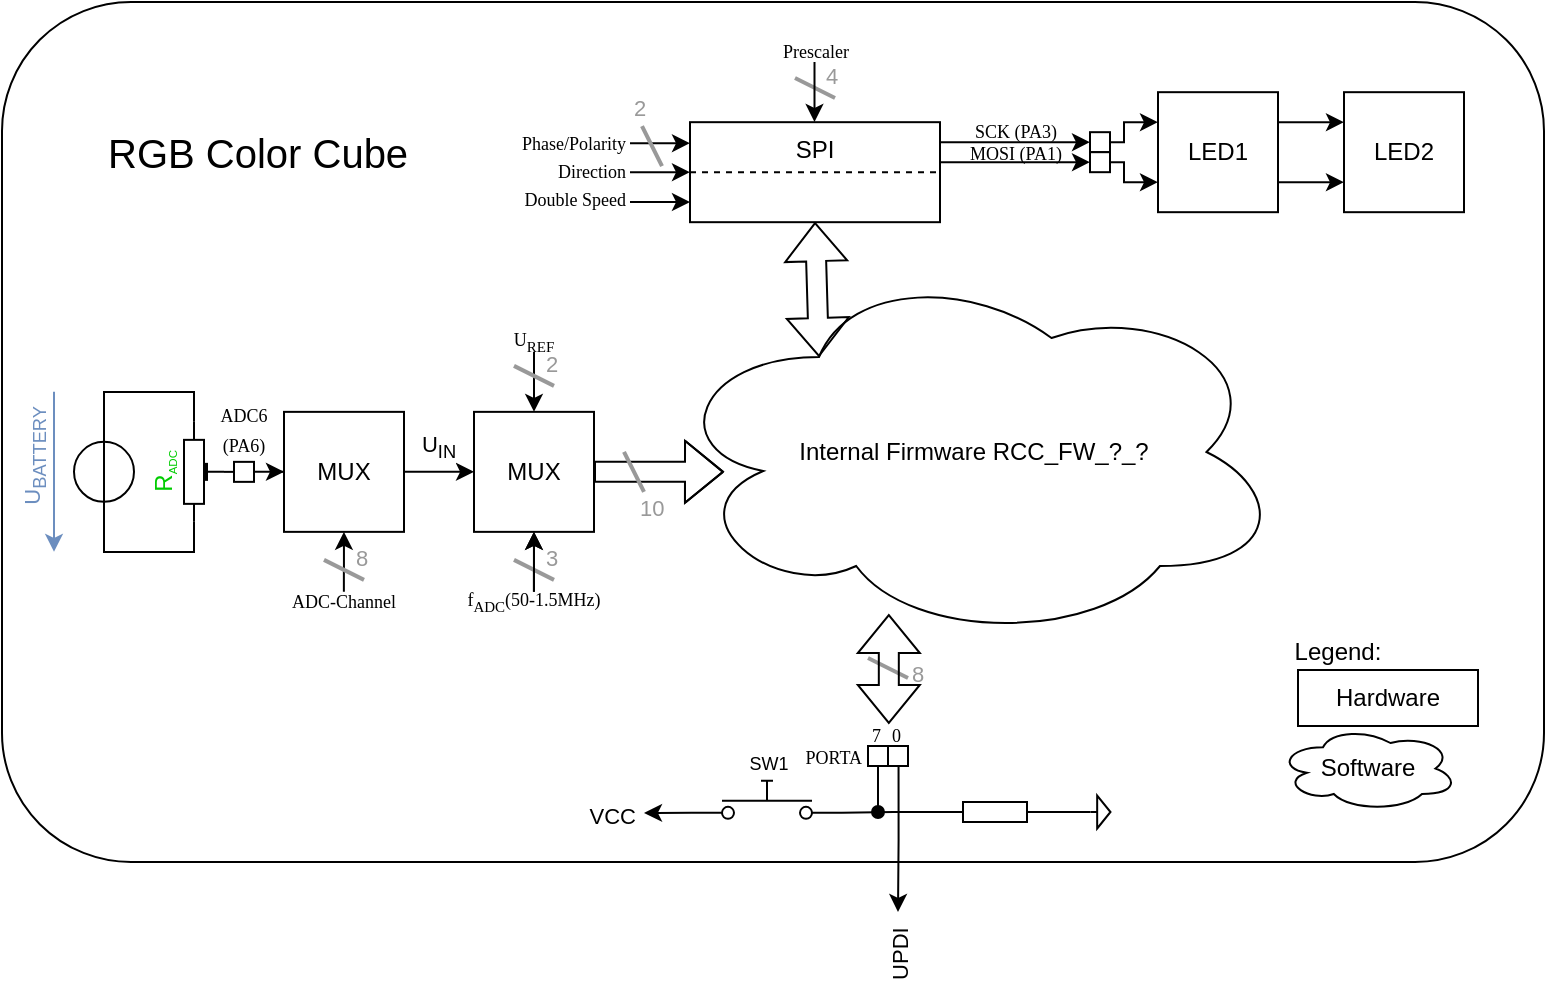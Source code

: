 <mxfile version="28.1.2">
  <diagram name="Seite-1" id="5_yMil5gJSfmWAZm3a9V">
    <mxGraphModel dx="1296" dy="765" grid="1" gridSize="10" guides="1" tooltips="1" connect="1" arrows="1" fold="1" page="1" pageScale="1" pageWidth="827" pageHeight="1169" math="0" shadow="0">
      <root>
        <mxCell id="0" />
        <mxCell id="1" parent="0" />
        <mxCell id="2j-rZwEIqoR1VBWoCeoS-139" value="" style="rounded=1;whiteSpace=wrap;html=1;labelBackgroundColor=default;" parent="1" vertex="1">
          <mxGeometry x="69" y="180" width="771" height="430" as="geometry" />
        </mxCell>
        <mxCell id="vsquwTNusmDVwJ0a0_8V-34" value="" style="endArrow=none;html=1;strokeWidth=2;rounded=0;strokeColor=#999999;" parent="1" edge="1">
          <mxGeometry width="50" height="50" relative="1" as="geometry">
            <mxPoint x="522" y="518" as="sourcePoint" />
            <mxPoint x="502" y="508" as="targetPoint" />
          </mxGeometry>
        </mxCell>
        <mxCell id="vsquwTNusmDVwJ0a0_8V-35" value="8" style="edgeLabel;html=1;align=left;verticalAlign=middle;resizable=0;points=[];labelPosition=right;verticalLabelPosition=middle;fontColor=#999999;" parent="vsquwTNusmDVwJ0a0_8V-34" vertex="1" connectable="0">
          <mxGeometry x="-0.44" y="1" relative="1" as="geometry">
            <mxPoint x="6" as="offset" />
          </mxGeometry>
        </mxCell>
        <mxCell id="2j-rZwEIqoR1VBWoCeoS-65" value="&lt;div&gt;SCK (PA3)&lt;/div&gt;" style="text;html=1;align=center;verticalAlign=middle;whiteSpace=wrap;rounded=0;rotation=0;fontSize=9;horizontal=1;fontFamily=Lucida Console;" parent="1" vertex="1">
          <mxGeometry x="535.5" y="240.09" width="80" height="10" as="geometry" />
        </mxCell>
        <mxCell id="2j-rZwEIqoR1VBWoCeoS-67" value="MOSI (PA1)" style="text;html=1;align=center;verticalAlign=middle;whiteSpace=wrap;rounded=0;rotation=0;fontSize=9;horizontal=1;fontFamily=Lucida Console;" parent="1" vertex="1">
          <mxGeometry x="535.5" y="251.09" width="80" height="10" as="geometry" />
        </mxCell>
        <mxCell id="2j-rZwEIqoR1VBWoCeoS-1" value="Internal Firmware RCC_FW_?_?" style="ellipse;shape=cloud;whiteSpace=wrap;html=1;" parent="1" vertex="1">
          <mxGeometry x="400" y="310" width="310" height="190" as="geometry" />
        </mxCell>
        <mxCell id="h8aSxiHESVSjdpus-O2o-128" style="edgeStyle=orthogonalEdgeStyle;rounded=0;orthogonalLoop=1;jettySize=auto;html=1;exitX=0;exitY=0.5;exitDx=0;exitDy=0;endArrow=none;endFill=0;startArrow=classic;startFill=1;" parent="1" source="2j-rZwEIqoR1VBWoCeoS-50" edge="1">
          <mxGeometry relative="1" as="geometry">
            <mxPoint x="537.5" y="250.09" as="targetPoint" />
            <mxPoint x="595" y="250.101" as="sourcePoint" />
          </mxGeometry>
        </mxCell>
        <mxCell id="4D62kfMGiBivknTvUWZr-105" style="edgeStyle=orthogonalEdgeStyle;rounded=0;orthogonalLoop=1;jettySize=auto;html=1;entryX=0;entryY=0.25;entryDx=0;entryDy=0;" edge="1" parent="1" source="2j-rZwEIqoR1VBWoCeoS-50" target="4D62kfMGiBivknTvUWZr-99">
          <mxGeometry relative="1" as="geometry">
            <Array as="points">
              <mxPoint x="630" y="250" />
              <mxPoint x="630" y="240" />
            </Array>
          </mxGeometry>
        </mxCell>
        <mxCell id="2j-rZwEIqoR1VBWoCeoS-50" value="" style="whiteSpace=wrap;html=1;aspect=fixed;verticalAlign=bottom;labelPosition=center;verticalLabelPosition=top;align=center;horizontal=1;" parent="1" vertex="1">
          <mxGeometry x="613" y="245.09" width="10" height="10" as="geometry" />
        </mxCell>
        <mxCell id="h8aSxiHESVSjdpus-O2o-129" style="edgeStyle=orthogonalEdgeStyle;rounded=0;orthogonalLoop=1;jettySize=auto;html=1;exitX=0;exitY=0.5;exitDx=0;exitDy=0;startArrow=classic;startFill=1;endArrow=none;endFill=0;" parent="1" source="2j-rZwEIqoR1VBWoCeoS-61" edge="1">
          <mxGeometry relative="1" as="geometry">
            <mxPoint x="537.5" y="260.09" as="targetPoint" />
            <mxPoint x="595" y="260.101" as="sourcePoint" />
          </mxGeometry>
        </mxCell>
        <mxCell id="4D62kfMGiBivknTvUWZr-106" style="edgeStyle=orthogonalEdgeStyle;rounded=0;orthogonalLoop=1;jettySize=auto;html=1;entryX=0;entryY=0.75;entryDx=0;entryDy=0;" edge="1" parent="1" source="2j-rZwEIqoR1VBWoCeoS-61" target="4D62kfMGiBivknTvUWZr-99">
          <mxGeometry relative="1" as="geometry">
            <Array as="points">
              <mxPoint x="630" y="260" />
              <mxPoint x="630" y="270" />
            </Array>
          </mxGeometry>
        </mxCell>
        <mxCell id="2j-rZwEIqoR1VBWoCeoS-61" value="" style="whiteSpace=wrap;html=1;aspect=fixed;verticalAlign=bottom;labelPosition=center;verticalLabelPosition=top;align=center;horizontal=1;" parent="1" vertex="1">
          <mxGeometry x="613" y="255.09" width="10" height="10" as="geometry" />
        </mxCell>
        <mxCell id="h8aSxiHESVSjdpus-O2o-95" value="SPI" style="rounded=0;whiteSpace=wrap;html=1;verticalAlign=top;" parent="1" vertex="1">
          <mxGeometry x="413" y="240.09" width="125" height="50" as="geometry" />
        </mxCell>
        <mxCell id="h8aSxiHESVSjdpus-O2o-96" value="" style="endArrow=none;dashed=1;html=1;rounded=0;exitX=0;exitY=0.5;exitDx=0;exitDy=0;entryX=1;entryY=0.5;entryDx=0;entryDy=0;" parent="1" source="h8aSxiHESVSjdpus-O2o-95" target="h8aSxiHESVSjdpus-O2o-95" edge="1">
          <mxGeometry width="50" height="50" relative="1" as="geometry">
            <mxPoint x="583" y="270.09" as="sourcePoint" />
            <mxPoint x="633" y="220.09" as="targetPoint" />
          </mxGeometry>
        </mxCell>
        <mxCell id="h8aSxiHESVSjdpus-O2o-97" style="edgeStyle=orthogonalEdgeStyle;rounded=0;orthogonalLoop=1;jettySize=auto;html=1;exitX=0;exitY=0.25;exitDx=0;exitDy=0;startArrow=classic;startFill=1;endArrow=none;endFill=0;entryX=1;entryY=0.5;entryDx=0;entryDy=0;" parent="1" edge="1">
          <mxGeometry relative="1" as="geometry">
            <mxPoint x="383" y="250.09" as="targetPoint" />
            <mxPoint x="413" y="250.59" as="sourcePoint" />
          </mxGeometry>
        </mxCell>
        <mxCell id="h8aSxiHESVSjdpus-O2o-98" value="Phase/Polarity" style="text;html=1;align=right;verticalAlign=middle;whiteSpace=wrap;rounded=0;rotation=0;fontSize=9;horizontal=1;fontFamily=Lucida Console;" parent="1" vertex="1">
          <mxGeometry x="293" y="246.09" width="90" height="10" as="geometry" />
        </mxCell>
        <mxCell id="h8aSxiHESVSjdpus-O2o-99" value="" style="endArrow=none;html=1;strokeWidth=2;rounded=0;strokeColor=#999999;" parent="1" edge="1">
          <mxGeometry width="50" height="50" relative="1" as="geometry">
            <mxPoint x="399" y="262.09" as="sourcePoint" />
            <mxPoint x="389" y="242.09" as="targetPoint" />
          </mxGeometry>
        </mxCell>
        <mxCell id="h8aSxiHESVSjdpus-O2o-100" value="2" style="edgeLabel;html=1;align=left;verticalAlign=bottom;resizable=0;points=[];labelPosition=right;verticalLabelPosition=middle;fontColor=#999999;" parent="h8aSxiHESVSjdpus-O2o-99" vertex="1" connectable="0">
          <mxGeometry x="-0.44" y="1" relative="1" as="geometry">
            <mxPoint x="-12" y="-15" as="offset" />
          </mxGeometry>
        </mxCell>
        <mxCell id="h8aSxiHESVSjdpus-O2o-101" style="edgeStyle=orthogonalEdgeStyle;rounded=0;orthogonalLoop=1;jettySize=auto;html=1;exitX=0;exitY=0.25;exitDx=0;exitDy=0;startArrow=classic;startFill=1;endArrow=none;endFill=0;" parent="1" edge="1">
          <mxGeometry relative="1" as="geometry">
            <mxPoint x="383" y="280.01" as="targetPoint" />
            <mxPoint x="413" y="280.01" as="sourcePoint" />
          </mxGeometry>
        </mxCell>
        <mxCell id="h8aSxiHESVSjdpus-O2o-104" value="Double Speed" style="text;html=1;align=right;verticalAlign=middle;whiteSpace=wrap;rounded=0;rotation=0;fontSize=9;horizontal=1;fontFamily=Lucida Console;" parent="1" vertex="1">
          <mxGeometry x="293" y="274.09" width="90" height="10" as="geometry" />
        </mxCell>
        <mxCell id="h8aSxiHESVSjdpus-O2o-105" style="edgeStyle=orthogonalEdgeStyle;rounded=0;orthogonalLoop=1;jettySize=auto;html=1;exitX=0;exitY=0.25;exitDx=0;exitDy=0;startArrow=classic;startFill=1;endArrow=none;endFill=0;" parent="1" edge="1">
          <mxGeometry relative="1" as="geometry">
            <mxPoint x="383" y="265.09" as="targetPoint" />
            <mxPoint x="413" y="265.09" as="sourcePoint" />
          </mxGeometry>
        </mxCell>
        <mxCell id="h8aSxiHESVSjdpus-O2o-106" value="Direction" style="text;html=1;align=right;verticalAlign=middle;whiteSpace=wrap;rounded=0;rotation=0;fontSize=9;horizontal=1;fontFamily=Lucida Console;" parent="1" vertex="1">
          <mxGeometry x="293" y="260.09" width="90" height="10" as="geometry" />
        </mxCell>
        <mxCell id="h8aSxiHESVSjdpus-O2o-113" value="" style="endArrow=none;html=1;strokeWidth=2;rounded=0;strokeColor=#999999;" parent="1" edge="1">
          <mxGeometry width="50" height="50" relative="1" as="geometry">
            <mxPoint x="485.5" y="228.0" as="sourcePoint" />
            <mxPoint x="465.5" y="218.0" as="targetPoint" />
          </mxGeometry>
        </mxCell>
        <mxCell id="h8aSxiHESVSjdpus-O2o-114" value="4" style="edgeLabel;html=1;align=left;verticalAlign=bottom;resizable=0;points=[];labelPosition=right;verticalLabelPosition=middle;fontColor=#999999;" parent="h8aSxiHESVSjdpus-O2o-113" vertex="1" connectable="0">
          <mxGeometry x="-0.44" y="1" relative="1" as="geometry">
            <mxPoint as="offset" />
          </mxGeometry>
        </mxCell>
        <mxCell id="h8aSxiHESVSjdpus-O2o-115" value="" style="edgeStyle=orthogonalEdgeStyle;rounded=0;orthogonalLoop=1;jettySize=auto;html=1;endArrow=none;endFill=0;startArrow=classic;startFill=1;" parent="1" edge="1">
          <mxGeometry relative="1" as="geometry">
            <mxPoint x="475.25" y="210.0" as="targetPoint" />
            <mxPoint x="475.25" y="240.0" as="sourcePoint" />
          </mxGeometry>
        </mxCell>
        <mxCell id="h8aSxiHESVSjdpus-O2o-116" value="Prescaler" style="text;html=1;align=center;verticalAlign=middle;whiteSpace=wrap;rounded=0;rotation=0;fontSize=9;horizontal=1;fontFamily=Lucida Console;" parent="1" vertex="1">
          <mxGeometry x="420.5" y="200.0" width="110" height="10" as="geometry" />
        </mxCell>
        <mxCell id="h8aSxiHESVSjdpus-O2o-176" value="&lt;span style=&quot;font-size: 20px;&quot;&gt;RGB Color Cube&lt;/span&gt;" style="text;html=1;strokeColor=none;fillColor=none;align=left;verticalAlign=middle;whiteSpace=wrap;rounded=0;" parent="1" vertex="1">
          <mxGeometry x="120" y="240.09" width="170" height="30" as="geometry" />
        </mxCell>
        <mxCell id="h8aSxiHESVSjdpus-O2o-177" value="Legend:" style="text;html=1;strokeColor=none;fillColor=none;align=center;verticalAlign=middle;whiteSpace=wrap;rounded=0;" parent="1" vertex="1">
          <mxGeometry x="707" y="490" width="60" height="30" as="geometry" />
        </mxCell>
        <mxCell id="h8aSxiHESVSjdpus-O2o-178" value="Hardware" style="rounded=0;whiteSpace=wrap;html=1;" parent="1" vertex="1">
          <mxGeometry x="717" y="514" width="90" height="28" as="geometry" />
        </mxCell>
        <mxCell id="h8aSxiHESVSjdpus-O2o-179" value="Software" style="ellipse;shape=cloud;whiteSpace=wrap;html=1;" parent="1" vertex="1">
          <mxGeometry x="707" y="542.0" width="90" height="42.5" as="geometry" />
        </mxCell>
        <mxCell id="vsquwTNusmDVwJ0a0_8V-26" value="7" style="text;html=1;align=left;verticalAlign=middle;whiteSpace=wrap;rounded=0;rotation=0;fontSize=9;horizontal=1;fontFamily=Lucida Console;" parent="1" vertex="1">
          <mxGeometry x="502" y="542" width="10" height="10" as="geometry" />
        </mxCell>
        <mxCell id="4D62kfMGiBivknTvUWZr-96" style="edgeStyle=orthogonalEdgeStyle;rounded=0;orthogonalLoop=1;jettySize=auto;html=1;horizontal=1;exitX=0.527;exitY=0.961;exitDx=0;exitDy=0;exitPerimeter=0;" edge="1" parent="1" source="vsquwTNusmDVwJ0a0_8V-29">
          <mxGeometry relative="1" as="geometry">
            <mxPoint x="517" y="635" as="targetPoint" />
            <mxPoint x="517.0" y="537" as="sourcePoint" />
          </mxGeometry>
        </mxCell>
        <mxCell id="4D62kfMGiBivknTvUWZr-97" value="UPDI" style="edgeLabel;html=1;align=right;verticalAlign=middle;resizable=0;points=[];horizontal=0;labelPosition=left;verticalLabelPosition=middle;spacing=10;" vertex="1" connectable="0" parent="4D62kfMGiBivknTvUWZr-96">
          <mxGeometry x="0.975" y="1" relative="1" as="geometry">
            <mxPoint as="offset" />
          </mxGeometry>
        </mxCell>
        <mxCell id="vsquwTNusmDVwJ0a0_8V-29" value="" style="whiteSpace=wrap;html=1;aspect=fixed;verticalAlign=bottom;labelPosition=center;verticalLabelPosition=top;align=center;horizontal=1;" parent="1" vertex="1">
          <mxGeometry x="512" y="552" width="10" height="10" as="geometry" />
        </mxCell>
        <mxCell id="4D62kfMGiBivknTvUWZr-86" style="edgeStyle=orthogonalEdgeStyle;rounded=0;orthogonalLoop=1;jettySize=auto;html=1;endArrow=oval;endFill=1;exitX=0.5;exitY=1;exitDx=0;exitDy=0;" edge="1" parent="1" source="vsquwTNusmDVwJ0a0_8V-30">
          <mxGeometry relative="1" as="geometry">
            <mxPoint x="507" y="585" as="targetPoint" />
            <mxPoint x="507" y="567" as="sourcePoint" />
          </mxGeometry>
        </mxCell>
        <mxCell id="vsquwTNusmDVwJ0a0_8V-30" value="" style="whiteSpace=wrap;html=1;aspect=fixed;verticalAlign=bottom;labelPosition=center;verticalLabelPosition=top;align=center;horizontal=1;" parent="1" vertex="1">
          <mxGeometry x="502" y="552" width="10" height="10" as="geometry" />
        </mxCell>
        <mxCell id="vsquwTNusmDVwJ0a0_8V-31" value="0" style="text;html=1;align=left;verticalAlign=middle;whiteSpace=wrap;rounded=0;rotation=0;fontSize=9;horizontal=1;fontFamily=Lucida Console;" parent="1" vertex="1">
          <mxGeometry x="512" y="541" width="10" height="12" as="geometry" />
        </mxCell>
        <mxCell id="vsquwTNusmDVwJ0a0_8V-32" value="&lt;div align=&quot;right&quot;&gt;PORTA&lt;/div&gt;" style="text;html=1;align=right;verticalAlign=middle;whiteSpace=wrap;rounded=0;rotation=0;fontSize=9;horizontal=1;fontFamily=Lucida Console;" parent="1" vertex="1">
          <mxGeometry x="461" y="553" width="40" height="10" as="geometry" />
        </mxCell>
        <mxCell id="vsquwTNusmDVwJ0a0_8V-33" value="" style="shape=flexArrow;endArrow=classic;html=1;rounded=0;entryX=0.5;entryY=0;entryDx=0;entryDy=0;startArrow=block;" parent="1" edge="1">
          <mxGeometry width="50" height="50" relative="1" as="geometry">
            <mxPoint x="512.41" y="486" as="sourcePoint" />
            <mxPoint x="512.41" y="541" as="targetPoint" />
          </mxGeometry>
        </mxCell>
        <mxCell id="4D62kfMGiBivknTvUWZr-1" value="" style="shape=flexArrow;endArrow=classic;html=1;rounded=0;exitX=0.25;exitY=0.25;exitDx=0;exitDy=0;exitPerimeter=0;startArrow=block;entryX=0.5;entryY=1;entryDx=0;entryDy=0;" edge="1" parent="1" source="2j-rZwEIqoR1VBWoCeoS-1" target="h8aSxiHESVSjdpus-O2o-95">
          <mxGeometry width="50" height="50" relative="1" as="geometry">
            <mxPoint x="671" y="405" as="sourcePoint" />
            <mxPoint x="898" y="370" as="targetPoint" />
            <Array as="points" />
          </mxGeometry>
        </mxCell>
        <mxCell id="4D62kfMGiBivknTvUWZr-75" style="edgeStyle=orthogonalEdgeStyle;rounded=0;orthogonalLoop=1;jettySize=auto;html=1;exitX=0.5;exitY=1;exitDx=0;exitDy=0;exitPerimeter=0;entryX=0;entryY=0.5;entryDx=0;entryDy=0;endArrow=none;endFill=0;" edge="1" parent="1" source="4D62kfMGiBivknTvUWZr-38" target="4D62kfMGiBivknTvUWZr-40">
          <mxGeometry relative="1" as="geometry" />
        </mxCell>
        <mxCell id="4D62kfMGiBivknTvUWZr-38" value="R&lt;span style=&quot;font-size: 6.944px;&quot;&gt;&lt;sub&gt;ADC&lt;/sub&gt;&lt;/span&gt;" style="pointerEvents=1;verticalLabelPosition=top;shadow=0;dashed=0;align=center;html=1;verticalAlign=bottom;shape=mxgraph.electrical.resistors.trimmer_pot_1;rotation=-90;labelPosition=center;fontColor=#00CC00;" vertex="1" parent="1">
          <mxGeometry x="145" y="404.93" width="50" height="20" as="geometry" />
        </mxCell>
        <mxCell id="4D62kfMGiBivknTvUWZr-72" style="edgeStyle=orthogonalEdgeStyle;rounded=0;orthogonalLoop=1;jettySize=auto;html=1;" edge="1" parent="1" source="4D62kfMGiBivknTvUWZr-40" target="4D62kfMGiBivknTvUWZr-48">
          <mxGeometry relative="1" as="geometry" />
        </mxCell>
        <mxCell id="4D62kfMGiBivknTvUWZr-40" value="&lt;span style=&quot;font-family: &amp;quot;Lucida Console&amp;quot;; font-size: 9px;&quot;&gt;ADC6&lt;br&gt;(PA6)&lt;/span&gt;" style="whiteSpace=wrap;html=1;aspect=fixed;verticalAlign=bottom;labelPosition=center;verticalLabelPosition=top;align=center;horizontal=1;" vertex="1" parent="1">
          <mxGeometry x="185" y="409.93" width="10" height="10" as="geometry" />
        </mxCell>
        <mxCell id="4D62kfMGiBivknTvUWZr-45" style="edgeStyle=orthogonalEdgeStyle;rounded=0;orthogonalLoop=1;jettySize=auto;html=1;exitX=0.5;exitY=1;exitDx=0;exitDy=0;endArrow=none;endFill=0;startArrow=classic;startFill=1;" edge="1" parent="1" source="4D62kfMGiBivknTvUWZr-48">
          <mxGeometry relative="1" as="geometry">
            <mxPoint x="239.923" y="474.93" as="targetPoint" />
          </mxGeometry>
        </mxCell>
        <mxCell id="4D62kfMGiBivknTvUWZr-46" style="edgeStyle=orthogonalEdgeStyle;rounded=0;orthogonalLoop=1;jettySize=auto;html=1;exitX=1;exitY=0.5;exitDx=0;exitDy=0;entryX=0;entryY=0.5;entryDx=0;entryDy=0;" edge="1" parent="1" source="4D62kfMGiBivknTvUWZr-48" target="4D62kfMGiBivknTvUWZr-58">
          <mxGeometry relative="1" as="geometry" />
        </mxCell>
        <mxCell id="4D62kfMGiBivknTvUWZr-47" value="U&lt;sub&gt;IN&lt;/sub&gt;" style="edgeLabel;html=1;align=center;verticalAlign=bottom;resizable=0;points=[];labelPosition=center;verticalLabelPosition=top;" vertex="1" connectable="0" parent="4D62kfMGiBivknTvUWZr-46">
          <mxGeometry x="-0.059" y="2" relative="1" as="geometry">
            <mxPoint as="offset" />
          </mxGeometry>
        </mxCell>
        <mxCell id="4D62kfMGiBivknTvUWZr-48" value="MUX" style="rounded=0;whiteSpace=wrap;html=1;" vertex="1" parent="1">
          <mxGeometry x="210" y="384.93" width="60" height="60" as="geometry" />
        </mxCell>
        <mxCell id="4D62kfMGiBivknTvUWZr-49" value="" style="pointerEvents=1;verticalLabelPosition=bottom;shadow=0;dashed=0;align=center;html=1;verticalAlign=top;shape=mxgraph.electrical.signal_sources.source;aspect=fixed;points=[[0.5,0,0],[1,0.5,0],[0.5,1,0],[0,0.5,0]];elSignalType=ideal;rotation=-90;" vertex="1" parent="1">
          <mxGeometry x="105" y="399.93" width="30" height="30" as="geometry" />
        </mxCell>
        <mxCell id="4D62kfMGiBivknTvUWZr-50" style="edgeStyle=orthogonalEdgeStyle;rounded=0;orthogonalLoop=1;jettySize=auto;html=1;exitX=1;exitY=0.5;exitDx=0;exitDy=0;exitPerimeter=0;entryX=1;entryY=0.25;entryDx=0;entryDy=0;entryPerimeter=0;endArrow=none;endFill=0;" edge="1" parent="1" source="4D62kfMGiBivknTvUWZr-49" target="4D62kfMGiBivknTvUWZr-38">
          <mxGeometry relative="1" as="geometry">
            <Array as="points">
              <mxPoint x="120" y="374.93" />
              <mxPoint x="165" y="374.93" />
            </Array>
          </mxGeometry>
        </mxCell>
        <mxCell id="4D62kfMGiBivknTvUWZr-51" style="edgeStyle=orthogonalEdgeStyle;rounded=0;orthogonalLoop=1;jettySize=auto;html=1;exitX=0;exitY=0.5;exitDx=0;exitDy=0;exitPerimeter=0;entryX=0;entryY=0.25;entryDx=0;entryDy=0;entryPerimeter=0;endArrow=none;endFill=0;" edge="1" parent="1" source="4D62kfMGiBivknTvUWZr-49" target="4D62kfMGiBivknTvUWZr-38">
          <mxGeometry relative="1" as="geometry">
            <Array as="points">
              <mxPoint x="120" y="454.93" />
              <mxPoint x="165" y="454.93" />
            </Array>
          </mxGeometry>
        </mxCell>
        <mxCell id="4D62kfMGiBivknTvUWZr-52" value="" style="endArrow=classic;html=1;rounded=0;fillColor=#dae8fc;strokeColor=#6c8ebf;fontColor=#6C8EBF;" edge="1" parent="1">
          <mxGeometry width="50" height="50" relative="1" as="geometry">
            <mxPoint x="95" y="374.93" as="sourcePoint" />
            <mxPoint x="95" y="454.93" as="targetPoint" />
          </mxGeometry>
        </mxCell>
        <mxCell id="4D62kfMGiBivknTvUWZr-53" value="U&lt;sub&gt;BATTERY&lt;/sub&gt;" style="edgeLabel;html=1;align=center;verticalAlign=bottom;resizable=0;points=[];rotation=270;fontColor=#6C8EBF;" vertex="1" connectable="0" parent="4D62kfMGiBivknTvUWZr-52">
          <mxGeometry x="-0.173" relative="1" as="geometry">
            <mxPoint as="offset" />
          </mxGeometry>
        </mxCell>
        <mxCell id="4D62kfMGiBivknTvUWZr-54" value="" style="endArrow=none;html=1;strokeWidth=2;rounded=0;strokeColor=#999999;" edge="1" parent="1">
          <mxGeometry width="50" height="50" relative="1" as="geometry">
            <mxPoint x="250" y="468.93" as="sourcePoint" />
            <mxPoint x="230" y="458.93" as="targetPoint" />
          </mxGeometry>
        </mxCell>
        <mxCell id="4D62kfMGiBivknTvUWZr-55" value="8" style="edgeLabel;html=1;align=left;verticalAlign=bottom;resizable=0;points=[];labelPosition=right;verticalLabelPosition=middle;fontColor=#999999;" vertex="1" connectable="0" parent="4D62kfMGiBivknTvUWZr-54">
          <mxGeometry x="-0.44" y="1" relative="1" as="geometry">
            <mxPoint as="offset" />
          </mxGeometry>
        </mxCell>
        <mxCell id="4D62kfMGiBivknTvUWZr-56" value="ADC-Channel" style="text;html=1;align=center;verticalAlign=middle;whiteSpace=wrap;rounded=0;rotation=0;fontSize=9;horizontal=1;fontFamily=Lucida Console;" vertex="1" parent="1">
          <mxGeometry x="205" y="474.93" width="70" height="10" as="geometry" />
        </mxCell>
        <mxCell id="4D62kfMGiBivknTvUWZr-57" style="edgeStyle=orthogonalEdgeStyle;rounded=0;orthogonalLoop=1;jettySize=auto;html=1;exitX=0.5;exitY=1;exitDx=0;exitDy=0;endArrow=none;endFill=0;startArrow=classic;startFill=1;" edge="1" parent="1" source="4D62kfMGiBivknTvUWZr-58">
          <mxGeometry relative="1" as="geometry">
            <mxPoint x="334.923" y="474.93" as="targetPoint" />
          </mxGeometry>
        </mxCell>
        <mxCell id="4D62kfMGiBivknTvUWZr-58" value="MUX" style="rounded=0;whiteSpace=wrap;html=1;" vertex="1" parent="1">
          <mxGeometry x="305" y="384.93" width="60" height="60" as="geometry" />
        </mxCell>
        <mxCell id="4D62kfMGiBivknTvUWZr-59" value="" style="endArrow=none;html=1;strokeWidth=2;rounded=0;strokeColor=#999999;" edge="1" parent="1">
          <mxGeometry width="50" height="50" relative="1" as="geometry">
            <mxPoint x="345" y="468.93" as="sourcePoint" />
            <mxPoint x="325" y="458.93" as="targetPoint" />
          </mxGeometry>
        </mxCell>
        <mxCell id="4D62kfMGiBivknTvUWZr-60" value="3" style="edgeLabel;html=1;align=left;verticalAlign=bottom;resizable=0;points=[];labelPosition=right;verticalLabelPosition=middle;fontColor=#999999;" vertex="1" connectable="0" parent="4D62kfMGiBivknTvUWZr-59">
          <mxGeometry x="-0.44" y="1" relative="1" as="geometry">
            <mxPoint as="offset" />
          </mxGeometry>
        </mxCell>
        <mxCell id="4D62kfMGiBivknTvUWZr-61" value="" style="edgeStyle=orthogonalEdgeStyle;rounded=0;orthogonalLoop=1;jettySize=auto;html=1;" edge="1" parent="1" source="4D62kfMGiBivknTvUWZr-62" target="4D62kfMGiBivknTvUWZr-58">
          <mxGeometry relative="1" as="geometry" />
        </mxCell>
        <mxCell id="4D62kfMGiBivknTvUWZr-62" value="f&lt;sub&gt;ADC&lt;/sub&gt;(50-1.5MHz)" style="text;html=1;align=center;verticalAlign=middle;whiteSpace=wrap;rounded=0;rotation=0;fontSize=9;horizontal=1;fontFamily=Lucida Console;" vertex="1" parent="1">
          <mxGeometry x="280" y="474.93" width="110" height="10" as="geometry" />
        </mxCell>
        <mxCell id="4D62kfMGiBivknTvUWZr-63" style="edgeStyle=orthogonalEdgeStyle;rounded=0;orthogonalLoop=1;jettySize=auto;html=1;exitX=0.5;exitY=0;exitDx=0;exitDy=0;endArrow=none;endFill=0;startArrow=classic;startFill=1;entryX=0.5;entryY=1;entryDx=0;entryDy=0;" edge="1" parent="1" source="4D62kfMGiBivknTvUWZr-58" target="4D62kfMGiBivknTvUWZr-66">
          <mxGeometry relative="1" as="geometry">
            <mxPoint x="334.923" y="344.93" as="targetPoint" />
            <mxPoint x="335" y="314.93" as="sourcePoint" />
          </mxGeometry>
        </mxCell>
        <mxCell id="4D62kfMGiBivknTvUWZr-64" value="" style="endArrow=none;html=1;strokeWidth=2;rounded=0;strokeColor=#999999;" edge="1" parent="1">
          <mxGeometry width="50" height="50" relative="1" as="geometry">
            <mxPoint x="345" y="371.93" as="sourcePoint" />
            <mxPoint x="325" y="361.93" as="targetPoint" />
          </mxGeometry>
        </mxCell>
        <mxCell id="4D62kfMGiBivknTvUWZr-65" value="2" style="edgeLabel;html=1;align=left;verticalAlign=bottom;resizable=0;points=[];labelPosition=right;verticalLabelPosition=middle;fontColor=#999999;" vertex="1" connectable="0" parent="4D62kfMGiBivknTvUWZr-64">
          <mxGeometry x="-0.44" y="1" relative="1" as="geometry">
            <mxPoint as="offset" />
          </mxGeometry>
        </mxCell>
        <mxCell id="4D62kfMGiBivknTvUWZr-66" value="U&lt;sub&gt;REF&lt;/sub&gt;" style="text;html=1;align=center;verticalAlign=middle;whiteSpace=wrap;rounded=0;rotation=0;fontSize=9;horizontal=1;fontFamily=Lucida Console;" vertex="1" parent="1">
          <mxGeometry x="280" y="344.93" width="110" height="10" as="geometry" />
        </mxCell>
        <mxCell id="4D62kfMGiBivknTvUWZr-67" style="edgeStyle=orthogonalEdgeStyle;rounded=0;orthogonalLoop=1;jettySize=auto;html=1;exitX=1;exitY=0.5;exitDx=0;exitDy=0;shape=flexArrow;" edge="1" parent="1" source="4D62kfMGiBivknTvUWZr-58">
          <mxGeometry relative="1" as="geometry">
            <mxPoint x="430" y="414.93" as="targetPoint" />
          </mxGeometry>
        </mxCell>
        <mxCell id="4D62kfMGiBivknTvUWZr-68" value="" style="endArrow=none;html=1;strokeWidth=2;rounded=0;strokeColor=#999999;" edge="1" parent="1">
          <mxGeometry width="50" height="50" relative="1" as="geometry">
            <mxPoint x="390" y="424.93" as="sourcePoint" />
            <mxPoint x="380" y="404.93" as="targetPoint" />
          </mxGeometry>
        </mxCell>
        <mxCell id="4D62kfMGiBivknTvUWZr-69" value="10" style="edgeLabel;html=1;align=left;verticalAlign=top;resizable=0;points=[];labelPosition=right;verticalLabelPosition=middle;fontColor=#999999;" vertex="1" connectable="0" parent="4D62kfMGiBivknTvUWZr-68">
          <mxGeometry x="-0.44" y="1" relative="1" as="geometry">
            <mxPoint as="offset" />
          </mxGeometry>
        </mxCell>
        <mxCell id="4D62kfMGiBivknTvUWZr-92" style="edgeStyle=orthogonalEdgeStyle;rounded=0;orthogonalLoop=1;jettySize=auto;html=1;exitX=0;exitY=0.8;exitDx=0;exitDy=0;" edge="1" parent="1" source="4D62kfMGiBivknTvUWZr-83">
          <mxGeometry relative="1" as="geometry">
            <mxPoint x="390" y="585.444" as="targetPoint" />
          </mxGeometry>
        </mxCell>
        <mxCell id="4D62kfMGiBivknTvUWZr-93" value="VCC" style="edgeLabel;html=1;align=right;verticalAlign=middle;resizable=0;points=[];labelPosition=left;verticalLabelPosition=middle;spacingTop=0;spacing=10;" vertex="1" connectable="0" parent="4D62kfMGiBivknTvUWZr-92">
          <mxGeometry x="0.63" y="1" relative="1" as="geometry">
            <mxPoint as="offset" />
          </mxGeometry>
        </mxCell>
        <mxCell id="4D62kfMGiBivknTvUWZr-83" value="SW1" style="html=1;shape=mxgraph.electrical.electro-mechanical.pushbutton;aspect=fixed;elSwitchState=off;labelPosition=center;verticalLabelPosition=top;align=center;verticalAlign=bottom;fontSize=9;" vertex="1" parent="1">
          <mxGeometry x="414" y="569.43" width="75" height="20" as="geometry" />
        </mxCell>
        <mxCell id="4D62kfMGiBivknTvUWZr-85" style="edgeStyle=orthogonalEdgeStyle;rounded=0;orthogonalLoop=1;jettySize=auto;html=1;exitX=0;exitY=0.5;exitDx=0;exitDy=0;exitPerimeter=0;entryX=1;entryY=0.8;entryDx=0;entryDy=0;endArrow=none;endFill=0;" edge="1" parent="1" source="4D62kfMGiBivknTvUWZr-84" target="4D62kfMGiBivknTvUWZr-83">
          <mxGeometry relative="1" as="geometry" />
        </mxCell>
        <mxCell id="4D62kfMGiBivknTvUWZr-84" value="" style="pointerEvents=1;verticalLabelPosition=bottom;shadow=0;dashed=0;align=center;html=1;verticalAlign=top;shape=mxgraph.electrical.resistors.resistor_1;" vertex="1" parent="1">
          <mxGeometry x="540.5" y="580" width="50" height="10" as="geometry" />
        </mxCell>
        <mxCell id="4D62kfMGiBivknTvUWZr-94" value="" style="pointerEvents=1;verticalLabelPosition=bottom;shadow=0;dashed=0;align=center;html=1;verticalAlign=top;shape=mxgraph.electrical.signal_sources.signal_ground;rotation=-90;" vertex="1" parent="1">
          <mxGeometry x="610" y="580" width="16.5" height="10" as="geometry" />
        </mxCell>
        <mxCell id="4D62kfMGiBivknTvUWZr-95" style="edgeStyle=orthogonalEdgeStyle;rounded=0;orthogonalLoop=1;jettySize=auto;html=1;entryX=1;entryY=0.5;entryDx=0;entryDy=0;entryPerimeter=0;endArrow=none;endFill=0;" edge="1" parent="1" source="4D62kfMGiBivknTvUWZr-94" target="4D62kfMGiBivknTvUWZr-84">
          <mxGeometry relative="1" as="geometry" />
        </mxCell>
        <mxCell id="4D62kfMGiBivknTvUWZr-103" style="edgeStyle=orthogonalEdgeStyle;rounded=0;orthogonalLoop=1;jettySize=auto;html=1;exitX=1;exitY=0.25;exitDx=0;exitDy=0;entryX=0;entryY=0.25;entryDx=0;entryDy=0;" edge="1" parent="1" source="4D62kfMGiBivknTvUWZr-99" target="4D62kfMGiBivknTvUWZr-100">
          <mxGeometry relative="1" as="geometry" />
        </mxCell>
        <mxCell id="4D62kfMGiBivknTvUWZr-104" style="edgeStyle=orthogonalEdgeStyle;rounded=0;orthogonalLoop=1;jettySize=auto;html=1;exitX=1;exitY=0.75;exitDx=0;exitDy=0;entryX=0;entryY=0.75;entryDx=0;entryDy=0;" edge="1" parent="1" source="4D62kfMGiBivknTvUWZr-99" target="4D62kfMGiBivknTvUWZr-100">
          <mxGeometry relative="1" as="geometry" />
        </mxCell>
        <mxCell id="4D62kfMGiBivknTvUWZr-99" value="LED1" style="rounded=0;whiteSpace=wrap;html=1;" vertex="1" parent="1">
          <mxGeometry x="647" y="225.09" width="60" height="60" as="geometry" />
        </mxCell>
        <mxCell id="4D62kfMGiBivknTvUWZr-100" value="LED2" style="rounded=0;whiteSpace=wrap;html=1;" vertex="1" parent="1">
          <mxGeometry x="740" y="225.09" width="60" height="60" as="geometry" />
        </mxCell>
      </root>
    </mxGraphModel>
  </diagram>
</mxfile>
